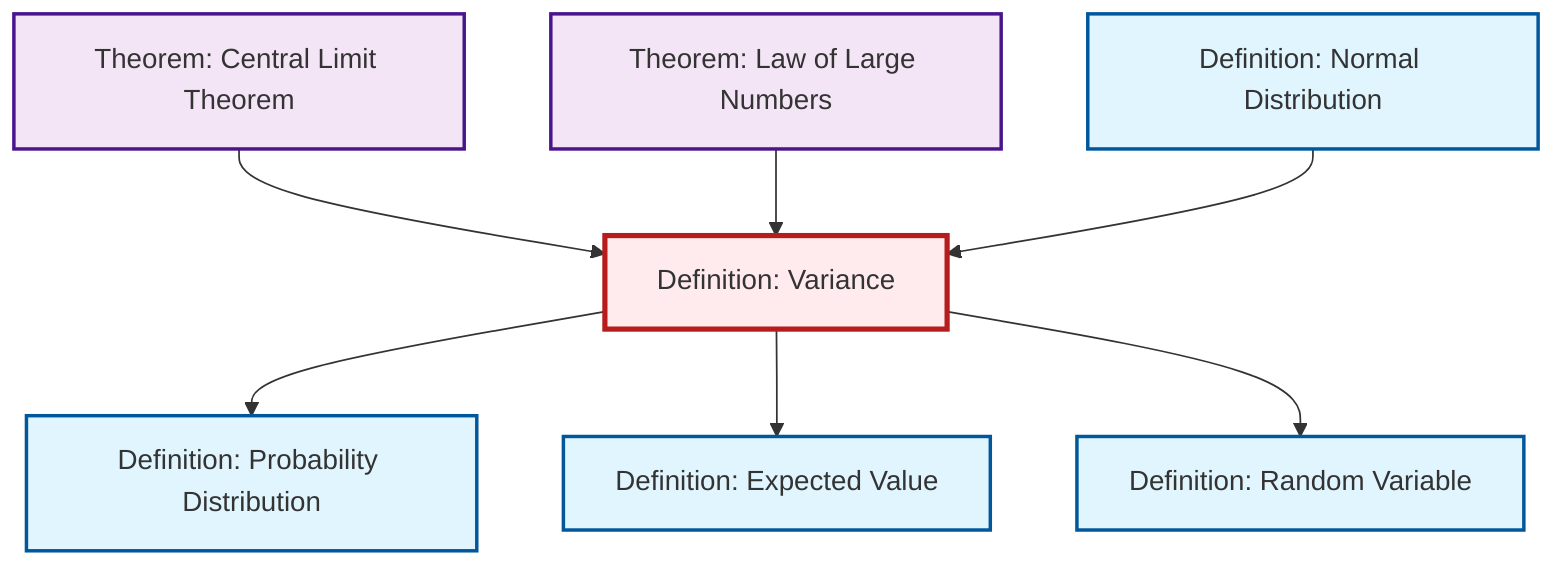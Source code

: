 graph TD
    classDef definition fill:#e1f5fe,stroke:#01579b,stroke-width:2px
    classDef theorem fill:#f3e5f5,stroke:#4a148c,stroke-width:2px
    classDef axiom fill:#fff3e0,stroke:#e65100,stroke-width:2px
    classDef example fill:#e8f5e9,stroke:#1b5e20,stroke-width:2px
    classDef current fill:#ffebee,stroke:#b71c1c,stroke-width:3px
    thm-central-limit["Theorem: Central Limit Theorem"]:::theorem
    def-expectation["Definition: Expected Value"]:::definition
    def-variance["Definition: Variance"]:::definition
    def-probability-distribution["Definition: Probability Distribution"]:::definition
    def-normal-distribution["Definition: Normal Distribution"]:::definition
    thm-law-of-large-numbers["Theorem: Law of Large Numbers"]:::theorem
    def-random-variable["Definition: Random Variable"]:::definition
    def-variance --> def-probability-distribution
    def-variance --> def-expectation
    thm-central-limit --> def-variance
    thm-law-of-large-numbers --> def-variance
    def-normal-distribution --> def-variance
    def-variance --> def-random-variable
    class def-variance current